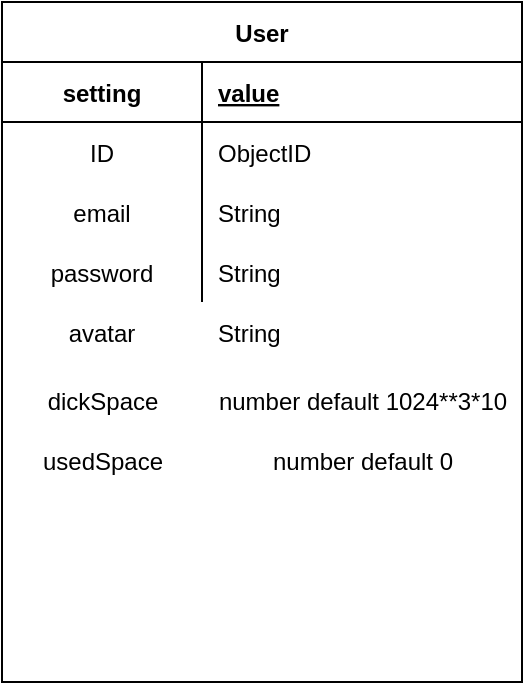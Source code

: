 <mxfile version="13.8.2" type="github">
  <diagram id="ya9GMQQnRwkiTx2ZBXto" name="Page-1">
    <mxGraphModel dx="1038" dy="580" grid="1" gridSize="10" guides="1" tooltips="1" connect="1" arrows="1" fold="1" page="1" pageScale="1" pageWidth="827" pageHeight="1169" math="0" shadow="0">
      <root>
        <mxCell id="0" />
        <mxCell id="1" parent="0" />
        <mxCell id="nUgzwUtLfXvwrBabzCKi-18" value="User" style="shape=table;startSize=30;container=1;collapsible=1;childLayout=tableLayout;fixedRows=1;rowLines=0;fontStyle=1;align=center;resizeLast=1;" vertex="1" parent="1">
          <mxGeometry x="320" y="490" width="260" height="340" as="geometry" />
        </mxCell>
        <mxCell id="nUgzwUtLfXvwrBabzCKi-19" value="" style="shape=partialRectangle;collapsible=0;dropTarget=0;pointerEvents=0;fillColor=none;top=0;left=0;bottom=1;right=0;points=[[0,0.5],[1,0.5]];portConstraint=eastwest;" vertex="1" parent="nUgzwUtLfXvwrBabzCKi-18">
          <mxGeometry y="30" width="260" height="30" as="geometry" />
        </mxCell>
        <mxCell id="nUgzwUtLfXvwrBabzCKi-20" value="setting" style="shape=partialRectangle;connectable=0;fillColor=none;top=0;left=0;bottom=0;right=0;fontStyle=1;overflow=hidden;" vertex="1" parent="nUgzwUtLfXvwrBabzCKi-19">
          <mxGeometry width="100" height="30" as="geometry" />
        </mxCell>
        <mxCell id="nUgzwUtLfXvwrBabzCKi-21" value="value" style="shape=partialRectangle;connectable=0;fillColor=none;top=0;left=0;bottom=0;right=0;align=left;spacingLeft=6;fontStyle=5;overflow=hidden;" vertex="1" parent="nUgzwUtLfXvwrBabzCKi-19">
          <mxGeometry x="100" width="160" height="30" as="geometry" />
        </mxCell>
        <mxCell id="nUgzwUtLfXvwrBabzCKi-22" value="" style="shape=partialRectangle;collapsible=0;dropTarget=0;pointerEvents=0;fillColor=none;top=0;left=0;bottom=0;right=0;points=[[0,0.5],[1,0.5]];portConstraint=eastwest;" vertex="1" parent="nUgzwUtLfXvwrBabzCKi-18">
          <mxGeometry y="60" width="260" height="30" as="geometry" />
        </mxCell>
        <mxCell id="nUgzwUtLfXvwrBabzCKi-23" value="ID" style="shape=partialRectangle;connectable=0;fillColor=none;top=0;left=0;bottom=0;right=0;editable=1;overflow=hidden;" vertex="1" parent="nUgzwUtLfXvwrBabzCKi-22">
          <mxGeometry width="100" height="30" as="geometry" />
        </mxCell>
        <mxCell id="nUgzwUtLfXvwrBabzCKi-24" value="ObjectID" style="shape=partialRectangle;connectable=0;fillColor=none;top=0;left=0;bottom=0;right=0;align=left;spacingLeft=6;overflow=hidden;" vertex="1" parent="nUgzwUtLfXvwrBabzCKi-22">
          <mxGeometry x="100" width="160" height="30" as="geometry" />
        </mxCell>
        <mxCell id="nUgzwUtLfXvwrBabzCKi-25" value="" style="shape=partialRectangle;collapsible=0;dropTarget=0;pointerEvents=0;fillColor=none;top=0;left=0;bottom=0;right=0;points=[[0,0.5],[1,0.5]];portConstraint=eastwest;" vertex="1" parent="nUgzwUtLfXvwrBabzCKi-18">
          <mxGeometry y="90" width="260" height="30" as="geometry" />
        </mxCell>
        <mxCell id="nUgzwUtLfXvwrBabzCKi-26" value="email" style="shape=partialRectangle;connectable=0;fillColor=none;top=0;left=0;bottom=0;right=0;editable=1;overflow=hidden;" vertex="1" parent="nUgzwUtLfXvwrBabzCKi-25">
          <mxGeometry width="100" height="30" as="geometry" />
        </mxCell>
        <mxCell id="nUgzwUtLfXvwrBabzCKi-27" value="String" style="shape=partialRectangle;connectable=0;fillColor=none;top=0;left=0;bottom=0;right=0;align=left;spacingLeft=6;overflow=hidden;" vertex="1" parent="nUgzwUtLfXvwrBabzCKi-25">
          <mxGeometry x="100" width="160" height="30" as="geometry" />
        </mxCell>
        <mxCell id="nUgzwUtLfXvwrBabzCKi-28" value="" style="shape=partialRectangle;collapsible=0;dropTarget=0;pointerEvents=0;fillColor=none;top=0;left=0;bottom=0;right=0;points=[[0,0.5],[1,0.5]];portConstraint=eastwest;" vertex="1" parent="nUgzwUtLfXvwrBabzCKi-18">
          <mxGeometry y="120" width="260" height="30" as="geometry" />
        </mxCell>
        <mxCell id="nUgzwUtLfXvwrBabzCKi-29" value="password" style="shape=partialRectangle;connectable=0;fillColor=none;top=0;left=0;bottom=0;right=0;editable=1;overflow=hidden;" vertex="1" parent="nUgzwUtLfXvwrBabzCKi-28">
          <mxGeometry width="100" height="30" as="geometry" />
        </mxCell>
        <mxCell id="nUgzwUtLfXvwrBabzCKi-30" value="String" style="shape=partialRectangle;connectable=0;fillColor=none;top=0;left=0;bottom=0;right=0;align=left;spacingLeft=6;overflow=hidden;" vertex="1" parent="nUgzwUtLfXvwrBabzCKi-28">
          <mxGeometry x="100" width="160" height="30" as="geometry" />
        </mxCell>
        <mxCell id="nUgzwUtLfXvwrBabzCKi-31" value="avatar" style="shape=partialRectangle;connectable=0;fillColor=none;top=0;left=0;bottom=0;right=0;editable=1;overflow=hidden;" vertex="1" parent="1">
          <mxGeometry x="320" y="640" width="100" height="30" as="geometry" />
        </mxCell>
        <mxCell id="nUgzwUtLfXvwrBabzCKi-32" value="String" style="shape=partialRectangle;connectable=0;fillColor=none;top=0;left=0;bottom=0;right=0;align=left;spacingLeft=6;overflow=hidden;" vertex="1" parent="1">
          <mxGeometry x="420" y="640" width="80" height="30" as="geometry" />
        </mxCell>
        <mxCell id="nUgzwUtLfXvwrBabzCKi-33" value="dickSpace" style="text;html=1;align=center;verticalAlign=middle;resizable=0;points=[];autosize=1;" vertex="1" parent="1">
          <mxGeometry x="335" y="680" width="70" height="20" as="geometry" />
        </mxCell>
        <mxCell id="nUgzwUtLfXvwrBabzCKi-34" value="number default 1024**3*10" style="text;html=1;align=center;verticalAlign=middle;resizable=0;points=[];autosize=1;" vertex="1" parent="1">
          <mxGeometry x="420" y="680" width="160" height="20" as="geometry" />
        </mxCell>
        <mxCell id="nUgzwUtLfXvwrBabzCKi-35" value="usedSpace" style="text;html=1;align=center;verticalAlign=middle;resizable=0;points=[];autosize=1;" vertex="1" parent="1">
          <mxGeometry x="330" y="710" width="80" height="20" as="geometry" />
        </mxCell>
        <mxCell id="nUgzwUtLfXvwrBabzCKi-36" value="number default 0" style="text;html=1;align=center;verticalAlign=middle;resizable=0;points=[];autosize=1;" vertex="1" parent="1">
          <mxGeometry x="445" y="710" width="110" height="20" as="geometry" />
        </mxCell>
      </root>
    </mxGraphModel>
  </diagram>
</mxfile>
